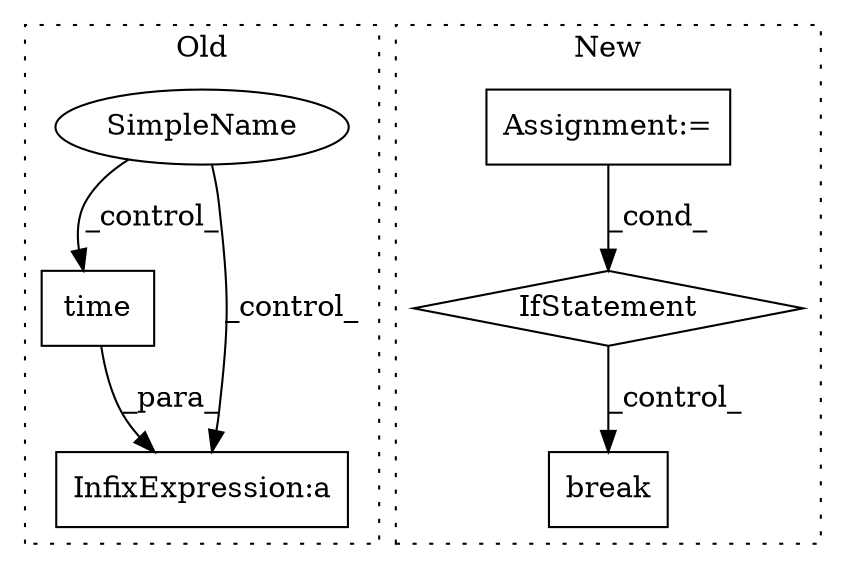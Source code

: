 digraph G {
subgraph cluster0 {
1 [label="time" a="32" s="14763" l="6" shape="box"];
4 [label="InfixExpression:a" a="27" s="14769" l="3" shape="box"];
5 [label="SimpleName" a="42" s="" l="" shape="ellipse"];
label = "Old";
style="dotted";
}
subgraph cluster1 {
2 [label="break" a="10" s="14415" l="6" shape="box"];
3 [label="IfStatement" a="25" s="14379,14403" l="4,2" shape="diamond"];
6 [label="Assignment:=" a="7" s="14216" l="1" shape="box"];
label = "New";
style="dotted";
}
1 -> 4 [label="_para_"];
3 -> 2 [label="_control_"];
5 -> 1 [label="_control_"];
5 -> 4 [label="_control_"];
6 -> 3 [label="_cond_"];
}